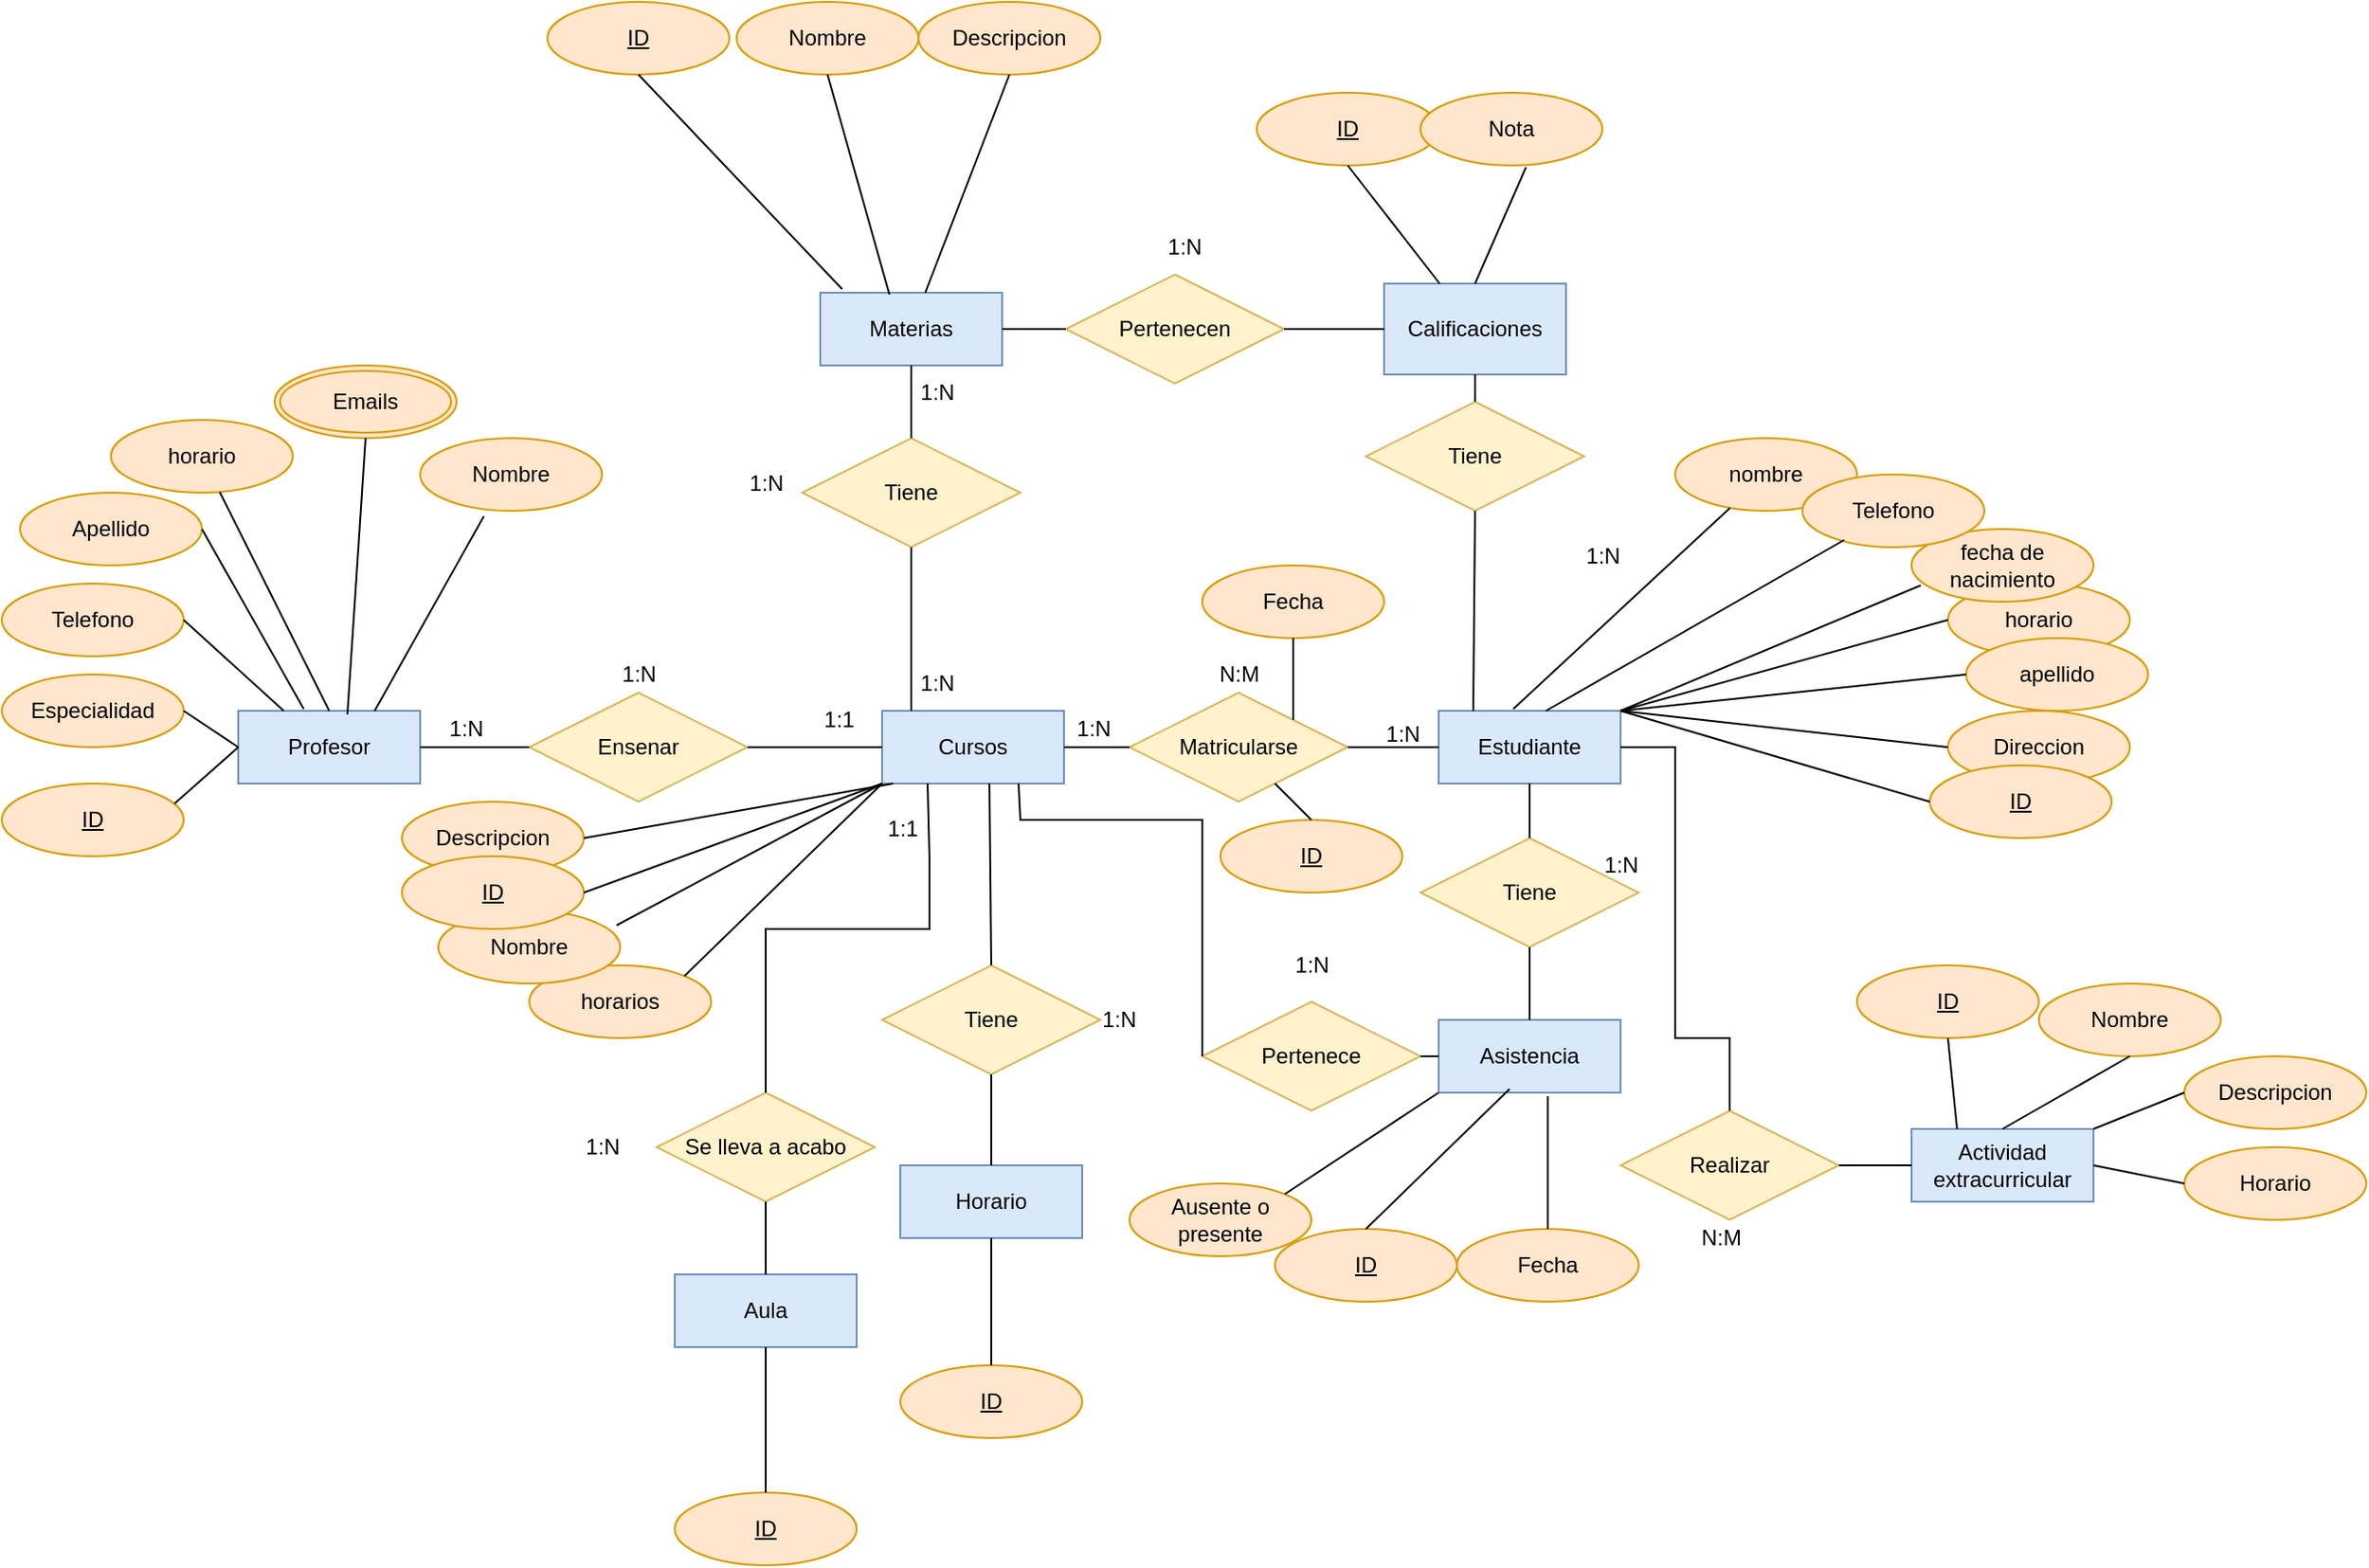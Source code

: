 <mxfile version="22.0.2" type="github">
  <diagram name="Página-1" id="ruGpxDszXY28L82vDE_6">
    <mxGraphModel dx="2191" dy="1964" grid="1" gridSize="10" guides="1" tooltips="1" connect="1" arrows="1" fold="1" page="1" pageScale="1" pageWidth="827" pageHeight="1169" math="0" shadow="0">
      <root>
        <mxCell id="0" />
        <mxCell id="1" parent="0" />
        <mxCell id="uOCOjJm3G3VWNsgZbyZp-1" value="Asistencia" style="whiteSpace=wrap;html=1;align=center;fillColor=#dae8fc;strokeColor=#6c8ebf;" parent="1" vertex="1">
          <mxGeometry x="670" y="450" width="100" height="40" as="geometry" />
        </mxCell>
        <mxCell id="uOCOjJm3G3VWNsgZbyZp-2" value="Actividad extracurricular" style="whiteSpace=wrap;html=1;align=center;fillColor=#dae8fc;strokeColor=#6c8ebf;" parent="1" vertex="1">
          <mxGeometry x="930" y="510" width="100" height="40" as="geometry" />
        </mxCell>
        <mxCell id="uOCOjJm3G3VWNsgZbyZp-3" value="Calificaciones" style="whiteSpace=wrap;html=1;align=center;fillColor=#dae8fc;strokeColor=#6c8ebf;" parent="1" vertex="1">
          <mxGeometry x="640" y="45" width="100" height="50" as="geometry" />
        </mxCell>
        <mxCell id="uOCOjJm3G3VWNsgZbyZp-4" value="Materias" style="whiteSpace=wrap;html=1;align=center;fillColor=#dae8fc;strokeColor=#6c8ebf;" parent="1" vertex="1">
          <mxGeometry x="330" y="50" width="100" height="40" as="geometry" />
        </mxCell>
        <mxCell id="uOCOjJm3G3VWNsgZbyZp-5" value="Cursos" style="whiteSpace=wrap;html=1;align=center;fillColor=#dae8fc;strokeColor=#6c8ebf;" parent="1" vertex="1">
          <mxGeometry x="364" y="280" width="100" height="40" as="geometry" />
        </mxCell>
        <mxCell id="uOCOjJm3G3VWNsgZbyZp-6" value="Estudiante" style="whiteSpace=wrap;html=1;align=center;fillColor=#dae8fc;strokeColor=#6c8ebf;" parent="1" vertex="1">
          <mxGeometry x="670" y="280" width="100" height="40" as="geometry" />
        </mxCell>
        <mxCell id="uOCOjJm3G3VWNsgZbyZp-7" value="Profesor" style="whiteSpace=wrap;html=1;align=center;fillColor=#dae8fc;strokeColor=#6c8ebf;" parent="1" vertex="1">
          <mxGeometry x="10" y="280" width="100" height="40" as="geometry" />
        </mxCell>
        <mxCell id="DRoAYdib-w9aYCAPTFuM-1" value="Matricularse" style="shape=rhombus;perimeter=rhombusPerimeter;whiteSpace=wrap;html=1;align=center;fillColor=#fff2cc;strokeColor=#d6b656;" parent="1" vertex="1">
          <mxGeometry x="500" y="270" width="120" height="60" as="geometry" />
        </mxCell>
        <mxCell id="DRoAYdib-w9aYCAPTFuM-2" value="Ensenar" style="shape=rhombus;perimeter=rhombusPerimeter;whiteSpace=wrap;html=1;align=center;fillColor=#fff2cc;strokeColor=#d6b656;" parent="1" vertex="1">
          <mxGeometry x="170" y="270" width="120" height="60" as="geometry" />
        </mxCell>
        <mxCell id="DRoAYdib-w9aYCAPTFuM-3" value="Tiene" style="shape=rhombus;perimeter=rhombusPerimeter;whiteSpace=wrap;html=1;align=center;fillColor=#fff2cc;strokeColor=#d6b656;" parent="1" vertex="1">
          <mxGeometry x="320" y="130" width="120" height="60" as="geometry" />
        </mxCell>
        <mxCell id="DRoAYdib-w9aYCAPTFuM-4" value="Aula" style="whiteSpace=wrap;html=1;align=center;fillColor=#dae8fc;strokeColor=#6c8ebf;" parent="1" vertex="1">
          <mxGeometry x="250" y="590" width="100" height="40" as="geometry" />
        </mxCell>
        <mxCell id="DRoAYdib-w9aYCAPTFuM-5" value="Se lleva a acabo" style="shape=rhombus;perimeter=rhombusPerimeter;whiteSpace=wrap;html=1;align=center;fillColor=#fff2cc;strokeColor=#d6b656;" parent="1" vertex="1">
          <mxGeometry x="240" y="490" width="120" height="60" as="geometry" />
        </mxCell>
        <mxCell id="DRoAYdib-w9aYCAPTFuM-6" value="Tiene" style="shape=rhombus;perimeter=rhombusPerimeter;whiteSpace=wrap;html=1;align=center;fillColor=#fff2cc;strokeColor=#d6b656;" parent="1" vertex="1">
          <mxGeometry x="364" y="420" width="120" height="60" as="geometry" />
        </mxCell>
        <mxCell id="DRoAYdib-w9aYCAPTFuM-7" value="Horario" style="whiteSpace=wrap;html=1;align=center;fillColor=#dae8fc;strokeColor=#6c8ebf;" parent="1" vertex="1">
          <mxGeometry x="374" y="530" width="100" height="40" as="geometry" />
        </mxCell>
        <mxCell id="DRoAYdib-w9aYCAPTFuM-8" value="Tiene" style="shape=rhombus;perimeter=rhombusPerimeter;whiteSpace=wrap;html=1;align=center;fillColor=#fff2cc;strokeColor=#d6b656;" parent="1" vertex="1">
          <mxGeometry x="630" y="110" width="120" height="60" as="geometry" />
        </mxCell>
        <mxCell id="DRoAYdib-w9aYCAPTFuM-9" value="Tiene" style="shape=rhombus;perimeter=rhombusPerimeter;whiteSpace=wrap;html=1;align=center;fillColor=#fff2cc;strokeColor=#d6b656;" parent="1" vertex="1">
          <mxGeometry x="660" y="350" width="120" height="60" as="geometry" />
        </mxCell>
        <mxCell id="DRoAYdib-w9aYCAPTFuM-10" value="" style="endArrow=none;html=1;rounded=0;entryX=1;entryY=0.5;entryDx=0;entryDy=0;exitX=0;exitY=0.5;exitDx=0;exitDy=0;" parent="1" source="DRoAYdib-w9aYCAPTFuM-2" target="uOCOjJm3G3VWNsgZbyZp-7" edge="1">
          <mxGeometry width="50" height="50" relative="1" as="geometry">
            <mxPoint x="390" y="320" as="sourcePoint" />
            <mxPoint x="440" y="270" as="targetPoint" />
          </mxGeometry>
        </mxCell>
        <mxCell id="DRoAYdib-w9aYCAPTFuM-11" value="" style="endArrow=none;html=1;rounded=0;entryX=1;entryY=0.5;entryDx=0;entryDy=0;exitX=0;exitY=0.5;exitDx=0;exitDy=0;" parent="1" source="uOCOjJm3G3VWNsgZbyZp-5" target="DRoAYdib-w9aYCAPTFuM-2" edge="1">
          <mxGeometry width="50" height="50" relative="1" as="geometry">
            <mxPoint x="390" y="320" as="sourcePoint" />
            <mxPoint x="440" y="270" as="targetPoint" />
          </mxGeometry>
        </mxCell>
        <mxCell id="DRoAYdib-w9aYCAPTFuM-12" value="" style="endArrow=none;html=1;rounded=0;entryX=0;entryY=0.5;entryDx=0;entryDy=0;exitX=1;exitY=0.5;exitDx=0;exitDy=0;" parent="1" source="uOCOjJm3G3VWNsgZbyZp-5" target="DRoAYdib-w9aYCAPTFuM-1" edge="1">
          <mxGeometry width="50" height="50" relative="1" as="geometry">
            <mxPoint x="390" y="320" as="sourcePoint" />
            <mxPoint x="440" y="270" as="targetPoint" />
          </mxGeometry>
        </mxCell>
        <mxCell id="DRoAYdib-w9aYCAPTFuM-13" value="" style="endArrow=none;html=1;rounded=0;entryX=0;entryY=0.5;entryDx=0;entryDy=0;exitX=1;exitY=0.5;exitDx=0;exitDy=0;" parent="1" source="DRoAYdib-w9aYCAPTFuM-1" target="uOCOjJm3G3VWNsgZbyZp-6" edge="1">
          <mxGeometry width="50" height="50" relative="1" as="geometry">
            <mxPoint x="390" y="320" as="sourcePoint" />
            <mxPoint x="440" y="270" as="targetPoint" />
          </mxGeometry>
        </mxCell>
        <mxCell id="DRoAYdib-w9aYCAPTFuM-14" value="Pertenecen" style="shape=rhombus;perimeter=rhombusPerimeter;whiteSpace=wrap;html=1;align=center;fillColor=#fff2cc;strokeColor=#d6b656;" parent="1" vertex="1">
          <mxGeometry x="465" y="40" width="120" height="60" as="geometry" />
        </mxCell>
        <mxCell id="DRoAYdib-w9aYCAPTFuM-15" value="Pertenece" style="shape=rhombus;perimeter=rhombusPerimeter;whiteSpace=wrap;html=1;align=center;fillColor=#fff2cc;strokeColor=#d6b656;" parent="1" vertex="1">
          <mxGeometry x="540" y="440" width="120" height="60" as="geometry" />
        </mxCell>
        <mxCell id="DRoAYdib-w9aYCAPTFuM-16" value="Realizar" style="shape=rhombus;perimeter=rhombusPerimeter;whiteSpace=wrap;html=1;align=center;fillColor=#fff2cc;strokeColor=#d6b656;" parent="1" vertex="1">
          <mxGeometry x="770" y="500" width="120" height="60" as="geometry" />
        </mxCell>
        <mxCell id="DRoAYdib-w9aYCAPTFuM-18" value="" style="endArrow=none;html=1;rounded=0;entryX=0.5;entryY=1;entryDx=0;entryDy=0;" parent="1" target="DRoAYdib-w9aYCAPTFuM-3" edge="1">
          <mxGeometry width="50" height="50" relative="1" as="geometry">
            <mxPoint x="380" y="280" as="sourcePoint" />
            <mxPoint x="600" y="270" as="targetPoint" />
          </mxGeometry>
        </mxCell>
        <mxCell id="DRoAYdib-w9aYCAPTFuM-19" value="" style="endArrow=none;html=1;rounded=0;entryX=0.5;entryY=1;entryDx=0;entryDy=0;" parent="1" target="uOCOjJm3G3VWNsgZbyZp-4" edge="1">
          <mxGeometry width="50" height="50" relative="1" as="geometry">
            <mxPoint x="380" y="130" as="sourcePoint" />
            <mxPoint x="600" y="210" as="targetPoint" />
          </mxGeometry>
        </mxCell>
        <mxCell id="DRoAYdib-w9aYCAPTFuM-20" value="" style="endArrow=none;html=1;rounded=0;entryX=0;entryY=0.5;entryDx=0;entryDy=0;" parent="1" source="DRoAYdib-w9aYCAPTFuM-14" target="uOCOjJm3G3VWNsgZbyZp-3" edge="1">
          <mxGeometry width="50" height="50" relative="1" as="geometry">
            <mxPoint x="550" y="260" as="sourcePoint" />
            <mxPoint x="600" y="210" as="targetPoint" />
          </mxGeometry>
        </mxCell>
        <mxCell id="DRoAYdib-w9aYCAPTFuM-21" value="" style="endArrow=none;html=1;rounded=0;entryX=0.5;entryY=1;entryDx=0;entryDy=0;exitX=0.5;exitY=0;exitDx=0;exitDy=0;" parent="1" source="DRoAYdib-w9aYCAPTFuM-8" target="uOCOjJm3G3VWNsgZbyZp-3" edge="1">
          <mxGeometry width="50" height="50" relative="1" as="geometry">
            <mxPoint x="550" y="260" as="sourcePoint" />
            <mxPoint x="600" y="210" as="targetPoint" />
          </mxGeometry>
        </mxCell>
        <mxCell id="DRoAYdib-w9aYCAPTFuM-22" value="" style="endArrow=none;html=1;rounded=0;entryX=0.5;entryY=1;entryDx=0;entryDy=0;exitX=0.19;exitY=0;exitDx=0;exitDy=0;exitPerimeter=0;" parent="1" source="uOCOjJm3G3VWNsgZbyZp-6" target="DRoAYdib-w9aYCAPTFuM-8" edge="1">
          <mxGeometry width="50" height="50" relative="1" as="geometry">
            <mxPoint x="690" y="270" as="sourcePoint" />
            <mxPoint x="600" y="270" as="targetPoint" />
          </mxGeometry>
        </mxCell>
        <mxCell id="DRoAYdib-w9aYCAPTFuM-23" value="" style="endArrow=none;html=1;rounded=0;entryX=0.5;entryY=1;entryDx=0;entryDy=0;exitX=0.5;exitY=0;exitDx=0;exitDy=0;" parent="1" source="DRoAYdib-w9aYCAPTFuM-9" target="uOCOjJm3G3VWNsgZbyZp-6" edge="1">
          <mxGeometry width="50" height="50" relative="1" as="geometry">
            <mxPoint x="550" y="320" as="sourcePoint" />
            <mxPoint x="600" y="270" as="targetPoint" />
          </mxGeometry>
        </mxCell>
        <mxCell id="DRoAYdib-w9aYCAPTFuM-24" value="" style="endArrow=none;html=1;rounded=0;entryX=0.5;entryY=1;entryDx=0;entryDy=0;exitX=0.5;exitY=0;exitDx=0;exitDy=0;" parent="1" source="uOCOjJm3G3VWNsgZbyZp-1" target="DRoAYdib-w9aYCAPTFuM-9" edge="1">
          <mxGeometry width="50" height="50" relative="1" as="geometry">
            <mxPoint x="550" y="320" as="sourcePoint" />
            <mxPoint x="600" y="270" as="targetPoint" />
          </mxGeometry>
        </mxCell>
        <mxCell id="DRoAYdib-w9aYCAPTFuM-25" value="" style="endArrow=none;html=1;rounded=0;entryX=0;entryY=0.5;entryDx=0;entryDy=0;exitX=0.75;exitY=1;exitDx=0;exitDy=0;" parent="1" source="uOCOjJm3G3VWNsgZbyZp-5" target="DRoAYdib-w9aYCAPTFuM-15" edge="1">
          <mxGeometry width="50" height="50" relative="1" as="geometry">
            <mxPoint x="550" y="320" as="sourcePoint" />
            <mxPoint x="600" y="270" as="targetPoint" />
            <Array as="points">
              <mxPoint x="440" y="340" />
              <mxPoint x="540" y="340" />
              <mxPoint x="540" y="380" />
            </Array>
          </mxGeometry>
        </mxCell>
        <mxCell id="DRoAYdib-w9aYCAPTFuM-26" value="" style="endArrow=none;html=1;rounded=0;entryX=0.59;entryY=1;entryDx=0;entryDy=0;entryPerimeter=0;exitX=0.5;exitY=0;exitDx=0;exitDy=0;" parent="1" source="DRoAYdib-w9aYCAPTFuM-6" target="uOCOjJm3G3VWNsgZbyZp-5" edge="1">
          <mxGeometry width="50" height="50" relative="1" as="geometry">
            <mxPoint x="424" y="390" as="sourcePoint" />
            <mxPoint x="380" y="350" as="targetPoint" />
          </mxGeometry>
        </mxCell>
        <mxCell id="DRoAYdib-w9aYCAPTFuM-28" value="" style="endArrow=none;html=1;rounded=0;entryX=0.5;entryY=0;entryDx=0;entryDy=0;exitX=0.25;exitY=1;exitDx=0;exitDy=0;" parent="1" source="uOCOjJm3G3VWNsgZbyZp-5" target="DRoAYdib-w9aYCAPTFuM-5" edge="1">
          <mxGeometry width="50" height="50" relative="1" as="geometry">
            <mxPoint x="550" y="320" as="sourcePoint" />
            <mxPoint x="600" y="270" as="targetPoint" />
            <Array as="points">
              <mxPoint x="390" y="360" />
              <mxPoint x="390" y="400" />
              <mxPoint x="300" y="400" />
            </Array>
          </mxGeometry>
        </mxCell>
        <mxCell id="DRoAYdib-w9aYCAPTFuM-29" value="" style="endArrow=none;html=1;rounded=0;entryX=0.5;entryY=1;entryDx=0;entryDy=0;exitX=0.5;exitY=0;exitDx=0;exitDy=0;" parent="1" source="DRoAYdib-w9aYCAPTFuM-7" target="DRoAYdib-w9aYCAPTFuM-6" edge="1">
          <mxGeometry width="50" height="50" relative="1" as="geometry">
            <mxPoint x="550" y="620" as="sourcePoint" />
            <mxPoint x="600" y="570" as="targetPoint" />
          </mxGeometry>
        </mxCell>
        <mxCell id="DRoAYdib-w9aYCAPTFuM-30" value="" style="endArrow=none;html=1;rounded=0;entryX=0.5;entryY=1;entryDx=0;entryDy=0;" parent="1" source="DRoAYdib-w9aYCAPTFuM-4" target="DRoAYdib-w9aYCAPTFuM-5" edge="1">
          <mxGeometry width="50" height="50" relative="1" as="geometry">
            <mxPoint x="550" y="620" as="sourcePoint" />
            <mxPoint x="600" y="570" as="targetPoint" />
          </mxGeometry>
        </mxCell>
        <mxCell id="DRoAYdib-w9aYCAPTFuM-31" value="" style="endArrow=none;html=1;rounded=0;entryX=0.5;entryY=0;entryDx=0;entryDy=0;exitX=1;exitY=0.5;exitDx=0;exitDy=0;" parent="1" source="uOCOjJm3G3VWNsgZbyZp-6" target="DRoAYdib-w9aYCAPTFuM-16" edge="1">
          <mxGeometry width="50" height="50" relative="1" as="geometry">
            <mxPoint x="550" y="320" as="sourcePoint" />
            <mxPoint x="600" y="270" as="targetPoint" />
            <Array as="points">
              <mxPoint x="800" y="300" />
              <mxPoint x="800" y="410" />
              <mxPoint x="800" y="460" />
              <mxPoint x="830" y="460" />
            </Array>
          </mxGeometry>
        </mxCell>
        <mxCell id="DRoAYdib-w9aYCAPTFuM-33" value="" style="endArrow=none;html=1;rounded=0;entryX=0;entryY=0.5;entryDx=0;entryDy=0;exitX=1;exitY=0.5;exitDx=0;exitDy=0;" parent="1" source="DRoAYdib-w9aYCAPTFuM-16" target="uOCOjJm3G3VWNsgZbyZp-2" edge="1">
          <mxGeometry width="50" height="50" relative="1" as="geometry">
            <mxPoint x="550" y="320" as="sourcePoint" />
            <mxPoint x="600" y="270" as="targetPoint" />
          </mxGeometry>
        </mxCell>
        <mxCell id="DRoAYdib-w9aYCAPTFuM-34" value="" style="endArrow=none;html=1;rounded=0;entryX=0;entryY=0.5;entryDx=0;entryDy=0;exitX=1;exitY=0.5;exitDx=0;exitDy=0;" parent="1" source="DRoAYdib-w9aYCAPTFuM-15" target="uOCOjJm3G3VWNsgZbyZp-1" edge="1">
          <mxGeometry width="50" height="50" relative="1" as="geometry">
            <mxPoint x="550" y="320" as="sourcePoint" />
            <mxPoint x="600" y="270" as="targetPoint" />
          </mxGeometry>
        </mxCell>
        <mxCell id="DRoAYdib-w9aYCAPTFuM-35" value="Direccion" style="ellipse;whiteSpace=wrap;html=1;align=center;fillColor=#ffe6cc;strokeColor=#d79b00;" parent="1" vertex="1">
          <mxGeometry x="950" y="280" width="100" height="40" as="geometry" />
        </mxCell>
        <mxCell id="DRoAYdib-w9aYCAPTFuM-37" value="horario" style="ellipse;whiteSpace=wrap;html=1;align=center;fillColor=#ffe6cc;strokeColor=#d79b00;" parent="1" vertex="1">
          <mxGeometry x="950" y="210" width="100" height="40" as="geometry" />
        </mxCell>
        <mxCell id="DRoAYdib-w9aYCAPTFuM-38" value="nombre" style="ellipse;whiteSpace=wrap;html=1;align=center;fillColor=#ffe6cc;strokeColor=#d79b00;" parent="1" vertex="1">
          <mxGeometry x="800" y="130" width="100" height="40" as="geometry" />
        </mxCell>
        <mxCell id="DRoAYdib-w9aYCAPTFuM-40" value="fecha de nacimiento" style="ellipse;whiteSpace=wrap;html=1;align=center;fillColor=#ffe6cc;strokeColor=#d79b00;" parent="1" vertex="1">
          <mxGeometry x="930" y="180" width="100" height="40" as="geometry" />
        </mxCell>
        <mxCell id="DRoAYdib-w9aYCAPTFuM-41" value="Telefono" style="ellipse;whiteSpace=wrap;html=1;align=center;fillColor=#ffe6cc;strokeColor=#d79b00;" parent="1" vertex="1">
          <mxGeometry x="870" y="150" width="100" height="40" as="geometry" />
        </mxCell>
        <mxCell id="DRoAYdib-w9aYCAPTFuM-42" value="apellido" style="ellipse;whiteSpace=wrap;html=1;align=center;fillColor=#ffe6cc;strokeColor=#d79b00;" parent="1" vertex="1">
          <mxGeometry x="960" y="240" width="100" height="40" as="geometry" />
        </mxCell>
        <mxCell id="DRoAYdib-w9aYCAPTFuM-44" value="Fecha" style="ellipse;whiteSpace=wrap;html=1;align=center;fillColor=#ffe6cc;strokeColor=#d79b00;" parent="1" vertex="1">
          <mxGeometry x="540" y="200" width="100" height="40" as="geometry" />
        </mxCell>
        <mxCell id="DRoAYdib-w9aYCAPTFuM-45" value="ID" style="ellipse;whiteSpace=wrap;html=1;align=center;fontStyle=4;fillColor=#ffe6cc;strokeColor=#d79b00;" parent="1" vertex="1">
          <mxGeometry x="550" y="340" width="100" height="40" as="geometry" />
        </mxCell>
        <mxCell id="DRoAYdib-w9aYCAPTFuM-47" value="horario" style="ellipse;whiteSpace=wrap;html=1;align=center;fillColor=#ffe6cc;strokeColor=#d79b00;" parent="1" vertex="1">
          <mxGeometry x="-60" y="120" width="100" height="40" as="geometry" />
        </mxCell>
        <mxCell id="DRoAYdib-w9aYCAPTFuM-49" value="Telefono" style="ellipse;whiteSpace=wrap;html=1;align=center;fillColor=#ffe6cc;strokeColor=#d79b00;" parent="1" vertex="1">
          <mxGeometry x="-120" y="210" width="100" height="40" as="geometry" />
        </mxCell>
        <mxCell id="DRoAYdib-w9aYCAPTFuM-50" value="Apellido" style="ellipse;whiteSpace=wrap;html=1;align=center;fillColor=#ffe6cc;strokeColor=#d79b00;" parent="1" vertex="1">
          <mxGeometry x="-110" y="160" width="100" height="40" as="geometry" />
        </mxCell>
        <mxCell id="DRoAYdib-w9aYCAPTFuM-51" value="Nombre" style="ellipse;whiteSpace=wrap;html=1;align=center;fillColor=#ffe6cc;strokeColor=#d79b00;" parent="1" vertex="1">
          <mxGeometry x="110" y="130" width="100" height="40" as="geometry" />
        </mxCell>
        <mxCell id="DRoAYdib-w9aYCAPTFuM-52" value="Emails" style="ellipse;shape=doubleEllipse;margin=3;whiteSpace=wrap;html=1;align=center;fillColor=#ffe6cc;strokeColor=#d79b00;" parent="1" vertex="1">
          <mxGeometry x="30" y="90" width="100" height="40" as="geometry" />
        </mxCell>
        <mxCell id="DRoAYdib-w9aYCAPTFuM-53" value="horarios" style="ellipse;whiteSpace=wrap;html=1;align=center;fillColor=#ffe6cc;strokeColor=#d79b00;" parent="1" vertex="1">
          <mxGeometry x="170" y="420" width="100" height="40" as="geometry" />
        </mxCell>
        <mxCell id="DRoAYdib-w9aYCAPTFuM-54" value="Descripcion" style="ellipse;whiteSpace=wrap;html=1;align=center;fillColor=#ffe6cc;strokeColor=#d79b00;" parent="1" vertex="1">
          <mxGeometry x="100" y="330" width="100" height="40" as="geometry" />
        </mxCell>
        <mxCell id="DRoAYdib-w9aYCAPTFuM-55" value="Nombre" style="ellipse;whiteSpace=wrap;html=1;align=center;fillColor=#ffe6cc;strokeColor=#d79b00;" parent="1" vertex="1">
          <mxGeometry x="120" y="390" width="100" height="40" as="geometry" />
        </mxCell>
        <mxCell id="DRoAYdib-w9aYCAPTFuM-57" value="ID" style="ellipse;whiteSpace=wrap;html=1;align=center;fontStyle=4;fillColor=#ffe6cc;strokeColor=#d79b00;" parent="1" vertex="1">
          <mxGeometry x="100" y="360" width="100" height="40" as="geometry" />
        </mxCell>
        <mxCell id="DRoAYdib-w9aYCAPTFuM-58" value="ID" style="ellipse;whiteSpace=wrap;html=1;align=center;fontStyle=4;fillColor=#ffe6cc;strokeColor=#d79b00;" parent="1" vertex="1">
          <mxGeometry x="180" y="-110" width="100" height="40" as="geometry" />
        </mxCell>
        <mxCell id="DRoAYdib-w9aYCAPTFuM-59" value="Nombre" style="ellipse;whiteSpace=wrap;html=1;align=center;fillColor=#ffe6cc;strokeColor=#d79b00;" parent="1" vertex="1">
          <mxGeometry x="284" y="-110" width="100" height="40" as="geometry" />
        </mxCell>
        <mxCell id="DRoAYdib-w9aYCAPTFuM-60" value="Descripcion" style="ellipse;whiteSpace=wrap;html=1;align=center;fillColor=#ffe6cc;strokeColor=#d79b00;" parent="1" vertex="1">
          <mxGeometry x="384" y="-110" width="100" height="40" as="geometry" />
        </mxCell>
        <mxCell id="J7Z38NdXORSfNptSO40i-1" value="" style="endArrow=none;html=1;rounded=0;exitX=0.41;exitY=-0.025;exitDx=0;exitDy=0;exitPerimeter=0;" parent="1" source="uOCOjJm3G3VWNsgZbyZp-6" target="DRoAYdib-w9aYCAPTFuM-38" edge="1">
          <mxGeometry width="50" height="50" relative="1" as="geometry">
            <mxPoint x="680" y="300" as="sourcePoint" />
            <mxPoint x="730" y="250" as="targetPoint" />
          </mxGeometry>
        </mxCell>
        <mxCell id="J7Z38NdXORSfNptSO40i-2" value="" style="endArrow=none;html=1;rounded=0;entryX=0.23;entryY=0.9;entryDx=0;entryDy=0;entryPerimeter=0;exitX=0.59;exitY=0;exitDx=0;exitDy=0;exitPerimeter=0;" parent="1" source="uOCOjJm3G3VWNsgZbyZp-6" target="DRoAYdib-w9aYCAPTFuM-41" edge="1">
          <mxGeometry width="50" height="50" relative="1" as="geometry">
            <mxPoint x="680" y="300" as="sourcePoint" />
            <mxPoint x="730" y="250" as="targetPoint" />
          </mxGeometry>
        </mxCell>
        <mxCell id="J7Z38NdXORSfNptSO40i-3" value="" style="endArrow=none;html=1;rounded=0;entryX=0.05;entryY=0.775;entryDx=0;entryDy=0;entryPerimeter=0;exitX=1;exitY=0;exitDx=0;exitDy=0;" parent="1" source="uOCOjJm3G3VWNsgZbyZp-6" target="DRoAYdib-w9aYCAPTFuM-40" edge="1">
          <mxGeometry width="50" height="50" relative="1" as="geometry">
            <mxPoint x="680" y="300" as="sourcePoint" />
            <mxPoint x="730" y="250" as="targetPoint" />
          </mxGeometry>
        </mxCell>
        <mxCell id="J7Z38NdXORSfNptSO40i-4" value="" style="endArrow=none;html=1;rounded=0;entryX=0;entryY=0.5;entryDx=0;entryDy=0;exitX=1;exitY=0;exitDx=0;exitDy=0;" parent="1" source="uOCOjJm3G3VWNsgZbyZp-6" target="DRoAYdib-w9aYCAPTFuM-37" edge="1">
          <mxGeometry width="50" height="50" relative="1" as="geometry">
            <mxPoint x="680" y="300" as="sourcePoint" />
            <mxPoint x="730" y="250" as="targetPoint" />
          </mxGeometry>
        </mxCell>
        <mxCell id="J7Z38NdXORSfNptSO40i-5" value="" style="endArrow=none;html=1;rounded=0;entryX=0;entryY=0.5;entryDx=0;entryDy=0;" parent="1" target="DRoAYdib-w9aYCAPTFuM-42" edge="1">
          <mxGeometry width="50" height="50" relative="1" as="geometry">
            <mxPoint x="770" y="280" as="sourcePoint" />
            <mxPoint x="730" y="250" as="targetPoint" />
          </mxGeometry>
        </mxCell>
        <mxCell id="J7Z38NdXORSfNptSO40i-6" value="" style="endArrow=none;html=1;rounded=0;entryX=0;entryY=0.5;entryDx=0;entryDy=0;exitX=1;exitY=0;exitDx=0;exitDy=0;" parent="1" source="uOCOjJm3G3VWNsgZbyZp-6" target="DRoAYdib-w9aYCAPTFuM-35" edge="1">
          <mxGeometry width="50" height="50" relative="1" as="geometry">
            <mxPoint x="680" y="300" as="sourcePoint" />
            <mxPoint x="730" y="250" as="targetPoint" />
          </mxGeometry>
        </mxCell>
        <mxCell id="J7Z38NdXORSfNptSO40i-7" value="" style="endArrow=none;html=1;rounded=0;entryX=0.5;entryY=1;entryDx=0;entryDy=0;" parent="1" source="uOCOjJm3G3VWNsgZbyZp-4" target="DRoAYdib-w9aYCAPTFuM-60" edge="1">
          <mxGeometry width="50" height="50" relative="1" as="geometry">
            <mxPoint x="680" y="140" as="sourcePoint" />
            <mxPoint x="730" y="90" as="targetPoint" />
          </mxGeometry>
        </mxCell>
        <mxCell id="J7Z38NdXORSfNptSO40i-8" value="" style="endArrow=none;html=1;rounded=0;entryX=0.5;entryY=1;entryDx=0;entryDy=0;exitX=0.38;exitY=0.025;exitDx=0;exitDy=0;exitPerimeter=0;" parent="1" source="uOCOjJm3G3VWNsgZbyZp-4" target="DRoAYdib-w9aYCAPTFuM-59" edge="1">
          <mxGeometry width="50" height="50" relative="1" as="geometry">
            <mxPoint x="680" y="140" as="sourcePoint" />
            <mxPoint x="730" y="90" as="targetPoint" />
          </mxGeometry>
        </mxCell>
        <mxCell id="J7Z38NdXORSfNptSO40i-9" value="" style="endArrow=none;html=1;rounded=0;entryX=0.5;entryY=1;entryDx=0;entryDy=0;exitX=0.12;exitY=-0.05;exitDx=0;exitDy=0;exitPerimeter=0;" parent="1" source="uOCOjJm3G3VWNsgZbyZp-4" target="DRoAYdib-w9aYCAPTFuM-58" edge="1">
          <mxGeometry width="50" height="50" relative="1" as="geometry">
            <mxPoint x="680" y="140" as="sourcePoint" />
            <mxPoint x="730" y="90" as="targetPoint" />
          </mxGeometry>
        </mxCell>
        <mxCell id="J7Z38NdXORSfNptSO40i-11" value="" style="endArrow=none;html=1;rounded=0;exitX=1;exitY=0;exitDx=0;exitDy=0;" parent="1" source="DRoAYdib-w9aYCAPTFuM-1" target="DRoAYdib-w9aYCAPTFuM-44" edge="1">
          <mxGeometry width="50" height="50" relative="1" as="geometry">
            <mxPoint x="440" y="300" as="sourcePoint" />
            <mxPoint x="490" y="250" as="targetPoint" />
          </mxGeometry>
        </mxCell>
        <mxCell id="J7Z38NdXORSfNptSO40i-12" value="" style="endArrow=none;html=1;rounded=0;entryX=0.5;entryY=0;entryDx=0;entryDy=0;" parent="1" source="DRoAYdib-w9aYCAPTFuM-1" target="DRoAYdib-w9aYCAPTFuM-45" edge="1">
          <mxGeometry width="50" height="50" relative="1" as="geometry">
            <mxPoint x="440" y="300" as="sourcePoint" />
            <mxPoint x="490" y="250" as="targetPoint" />
          </mxGeometry>
        </mxCell>
        <mxCell id="J7Z38NdXORSfNptSO40i-13" value="" style="endArrow=none;html=1;rounded=0;entryX=1;entryY=0.5;entryDx=0;entryDy=0;exitX=0.06;exitY=1;exitDx=0;exitDy=0;exitPerimeter=0;" parent="1" source="uOCOjJm3G3VWNsgZbyZp-5" target="DRoAYdib-w9aYCAPTFuM-54" edge="1">
          <mxGeometry width="50" height="50" relative="1" as="geometry">
            <mxPoint x="440" y="300" as="sourcePoint" />
            <mxPoint x="490" y="250" as="targetPoint" />
          </mxGeometry>
        </mxCell>
        <mxCell id="J7Z38NdXORSfNptSO40i-17" value="" style="endArrow=none;html=1;rounded=0;entryX=1;entryY=0.5;entryDx=0;entryDy=0;exitX=0;exitY=1;exitDx=0;exitDy=0;" parent="1" source="uOCOjJm3G3VWNsgZbyZp-5" target="DRoAYdib-w9aYCAPTFuM-57" edge="1">
          <mxGeometry width="50" height="50" relative="1" as="geometry">
            <mxPoint x="440" y="300" as="sourcePoint" />
            <mxPoint x="490" y="250" as="targetPoint" />
          </mxGeometry>
        </mxCell>
        <mxCell id="J7Z38NdXORSfNptSO40i-18" value="" style="endArrow=none;html=1;rounded=0;exitX=0.98;exitY=0.2;exitDx=0;exitDy=0;exitPerimeter=0;entryX=0;entryY=1;entryDx=0;entryDy=0;" parent="1" source="DRoAYdib-w9aYCAPTFuM-55" target="uOCOjJm3G3VWNsgZbyZp-5" edge="1">
          <mxGeometry width="50" height="50" relative="1" as="geometry">
            <mxPoint x="440" y="300" as="sourcePoint" />
            <mxPoint x="490" y="250" as="targetPoint" />
          </mxGeometry>
        </mxCell>
        <mxCell id="J7Z38NdXORSfNptSO40i-20" value="" style="endArrow=none;html=1;rounded=0;exitX=1;exitY=0;exitDx=0;exitDy=0;entryX=0;entryY=1;entryDx=0;entryDy=0;" parent="1" source="DRoAYdib-w9aYCAPTFuM-53" target="uOCOjJm3G3VWNsgZbyZp-5" edge="1">
          <mxGeometry width="50" height="50" relative="1" as="geometry">
            <mxPoint x="440" y="300" as="sourcePoint" />
            <mxPoint x="490" y="250" as="targetPoint" />
          </mxGeometry>
        </mxCell>
        <mxCell id="J7Z38NdXORSfNptSO40i-21" value="" style="endArrow=none;html=1;rounded=0;exitX=1;exitY=0.5;exitDx=0;exitDy=0;entryX=0.25;entryY=0;entryDx=0;entryDy=0;" parent="1" source="DRoAYdib-w9aYCAPTFuM-49" target="uOCOjJm3G3VWNsgZbyZp-7" edge="1">
          <mxGeometry width="50" height="50" relative="1" as="geometry">
            <mxPoint x="440" y="200" as="sourcePoint" />
            <mxPoint x="490" y="150" as="targetPoint" />
          </mxGeometry>
        </mxCell>
        <mxCell id="J7Z38NdXORSfNptSO40i-28" value="" style="endArrow=none;html=1;rounded=0;entryX=1;entryY=0.5;entryDx=0;entryDy=0;exitX=0.36;exitY=-0.025;exitDx=0;exitDy=0;exitPerimeter=0;" parent="1" source="uOCOjJm3G3VWNsgZbyZp-7" target="DRoAYdib-w9aYCAPTFuM-50" edge="1">
          <mxGeometry width="50" height="50" relative="1" as="geometry">
            <mxPoint x="440" y="200" as="sourcePoint" />
            <mxPoint x="490" y="150" as="targetPoint" />
          </mxGeometry>
        </mxCell>
        <mxCell id="J7Z38NdXORSfNptSO40i-29" value="" style="endArrow=none;html=1;rounded=0;exitX=0.5;exitY=0;exitDx=0;exitDy=0;" parent="1" source="uOCOjJm3G3VWNsgZbyZp-7" target="DRoAYdib-w9aYCAPTFuM-47" edge="1">
          <mxGeometry width="50" height="50" relative="1" as="geometry">
            <mxPoint x="440" y="200" as="sourcePoint" />
            <mxPoint x="490" y="150" as="targetPoint" />
          </mxGeometry>
        </mxCell>
        <mxCell id="J7Z38NdXORSfNptSO40i-30" value="" style="endArrow=none;html=1;rounded=0;entryX=0.5;entryY=1;entryDx=0;entryDy=0;exitX=0.6;exitY=0.05;exitDx=0;exitDy=0;exitPerimeter=0;" parent="1" source="uOCOjJm3G3VWNsgZbyZp-7" target="DRoAYdib-w9aYCAPTFuM-52" edge="1">
          <mxGeometry width="50" height="50" relative="1" as="geometry">
            <mxPoint x="440" y="200" as="sourcePoint" />
            <mxPoint x="490" y="150" as="targetPoint" />
          </mxGeometry>
        </mxCell>
        <mxCell id="J7Z38NdXORSfNptSO40i-31" value="" style="endArrow=none;html=1;rounded=0;entryX=0.35;entryY=1.075;entryDx=0;entryDy=0;entryPerimeter=0;exitX=0.75;exitY=0;exitDx=0;exitDy=0;" parent="1" source="uOCOjJm3G3VWNsgZbyZp-7" target="DRoAYdib-w9aYCAPTFuM-51" edge="1">
          <mxGeometry width="50" height="50" relative="1" as="geometry">
            <mxPoint x="440" y="200" as="sourcePoint" />
            <mxPoint x="490" y="150" as="targetPoint" />
          </mxGeometry>
        </mxCell>
        <mxCell id="J7Z38NdXORSfNptSO40i-32" value="Fecha" style="ellipse;whiteSpace=wrap;html=1;align=center;fillColor=#ffe6cc;strokeColor=#d79b00;" parent="1" vertex="1">
          <mxGeometry x="680" y="565" width="100" height="40" as="geometry" />
        </mxCell>
        <mxCell id="J7Z38NdXORSfNptSO40i-33" value="Especialidad" style="ellipse;whiteSpace=wrap;html=1;align=center;fillColor=#ffe6cc;strokeColor=#d79b00;" parent="1" vertex="1">
          <mxGeometry x="-120" y="260" width="100" height="40" as="geometry" />
        </mxCell>
        <mxCell id="J7Z38NdXORSfNptSO40i-34" value="ID" style="ellipse;whiteSpace=wrap;html=1;align=center;fontStyle=4;fillColor=#ffe6cc;strokeColor=#d79b00;" parent="1" vertex="1">
          <mxGeometry x="-120" y="320" width="100" height="40" as="geometry" />
        </mxCell>
        <mxCell id="J7Z38NdXORSfNptSO40i-38" value="" style="endArrow=none;html=1;rounded=0;exitX=1;exitY=0.5;exitDx=0;exitDy=0;entryX=0;entryY=0.5;entryDx=0;entryDy=0;" parent="1" source="J7Z38NdXORSfNptSO40i-33" target="uOCOjJm3G3VWNsgZbyZp-7" edge="1">
          <mxGeometry width="50" height="50" relative="1" as="geometry">
            <mxPoint x="440" y="400" as="sourcePoint" />
            <mxPoint x="490" y="350" as="targetPoint" />
          </mxGeometry>
        </mxCell>
        <mxCell id="J7Z38NdXORSfNptSO40i-39" value="" style="endArrow=none;html=1;rounded=0;entryX=0.95;entryY=0.275;entryDx=0;entryDy=0;entryPerimeter=0;exitX=0;exitY=0.5;exitDx=0;exitDy=0;" parent="1" source="uOCOjJm3G3VWNsgZbyZp-7" target="J7Z38NdXORSfNptSO40i-34" edge="1">
          <mxGeometry width="50" height="50" relative="1" as="geometry">
            <mxPoint x="440" y="400" as="sourcePoint" />
            <mxPoint x="490" y="350" as="targetPoint" />
          </mxGeometry>
        </mxCell>
        <mxCell id="J7Z38NdXORSfNptSO40i-40" value="ID" style="ellipse;whiteSpace=wrap;html=1;align=center;fontStyle=4;fillColor=#ffe6cc;strokeColor=#d79b00;" parent="1" vertex="1">
          <mxGeometry x="570" y="-60" width="100" height="40" as="geometry" />
        </mxCell>
        <mxCell id="J7Z38NdXORSfNptSO40i-41" value="Nota" style="ellipse;whiteSpace=wrap;html=1;align=center;fillColor=#ffe6cc;strokeColor=#d79b00;" parent="1" vertex="1">
          <mxGeometry x="660" y="-60" width="100" height="40" as="geometry" />
        </mxCell>
        <mxCell id="J7Z38NdXORSfNptSO40i-42" value="" style="endArrow=none;html=1;rounded=0;entryX=0.5;entryY=1;entryDx=0;entryDy=0;" parent="1" source="uOCOjJm3G3VWNsgZbyZp-3" target="J7Z38NdXORSfNptSO40i-40" edge="1">
          <mxGeometry width="50" height="50" relative="1" as="geometry">
            <mxPoint x="440" y="240" as="sourcePoint" />
            <mxPoint x="490" y="190" as="targetPoint" />
          </mxGeometry>
        </mxCell>
        <mxCell id="J7Z38NdXORSfNptSO40i-43" value="" style="endArrow=none;html=1;rounded=0;entryX=0.58;entryY=1.025;entryDx=0;entryDy=0;entryPerimeter=0;exitX=0.5;exitY=0;exitDx=0;exitDy=0;" parent="1" source="uOCOjJm3G3VWNsgZbyZp-3" target="J7Z38NdXORSfNptSO40i-41" edge="1">
          <mxGeometry width="50" height="50" relative="1" as="geometry">
            <mxPoint x="440" y="240" as="sourcePoint" />
            <mxPoint x="490" y="190" as="targetPoint" />
          </mxGeometry>
        </mxCell>
        <mxCell id="J7Z38NdXORSfNptSO40i-44" value="ID" style="ellipse;whiteSpace=wrap;html=1;align=center;fontStyle=4;fillColor=#ffe6cc;strokeColor=#d79b00;" parent="1" vertex="1">
          <mxGeometry x="580" y="565" width="100" height="40" as="geometry" />
        </mxCell>
        <mxCell id="J7Z38NdXORSfNptSO40i-45" value="Ausente o presente" style="ellipse;whiteSpace=wrap;html=1;align=center;fillColor=#ffe6cc;strokeColor=#d79b00;" parent="1" vertex="1">
          <mxGeometry x="500" y="540" width="100" height="40" as="geometry" />
        </mxCell>
        <mxCell id="J7Z38NdXORSfNptSO40i-50" value="" style="endArrow=none;html=1;rounded=0;exitX=1;exitY=0;exitDx=0;exitDy=0;entryX=0;entryY=1;entryDx=0;entryDy=0;" parent="1" source="J7Z38NdXORSfNptSO40i-45" target="uOCOjJm3G3VWNsgZbyZp-1" edge="1">
          <mxGeometry width="50" height="50" relative="1" as="geometry">
            <mxPoint x="440" y="300" as="sourcePoint" />
            <mxPoint x="490" y="250" as="targetPoint" />
          </mxGeometry>
        </mxCell>
        <mxCell id="J7Z38NdXORSfNptSO40i-51" value="" style="endArrow=none;html=1;rounded=0;entryX=0.5;entryY=0;entryDx=0;entryDy=0;exitX=0.39;exitY=0.95;exitDx=0;exitDy=0;exitPerimeter=0;" parent="1" source="uOCOjJm3G3VWNsgZbyZp-1" target="J7Z38NdXORSfNptSO40i-44" edge="1">
          <mxGeometry width="50" height="50" relative="1" as="geometry">
            <mxPoint x="440" y="300" as="sourcePoint" />
            <mxPoint x="490" y="250" as="targetPoint" />
          </mxGeometry>
        </mxCell>
        <mxCell id="J7Z38NdXORSfNptSO40i-55" value="" style="endArrow=none;html=1;rounded=0;exitX=0.5;exitY=0;exitDx=0;exitDy=0;entryX=0.6;entryY=1.05;entryDx=0;entryDy=0;entryPerimeter=0;" parent="1" source="J7Z38NdXORSfNptSO40i-32" target="uOCOjJm3G3VWNsgZbyZp-1" edge="1">
          <mxGeometry width="50" height="50" relative="1" as="geometry">
            <mxPoint x="440" y="300" as="sourcePoint" />
            <mxPoint x="490" y="250" as="targetPoint" />
          </mxGeometry>
        </mxCell>
        <mxCell id="J7Z38NdXORSfNptSO40i-56" value="ID" style="ellipse;whiteSpace=wrap;html=1;align=center;fontStyle=4;fillColor=#ffe6cc;strokeColor=#d79b00;" parent="1" vertex="1">
          <mxGeometry x="900" y="420" width="100" height="40" as="geometry" />
        </mxCell>
        <mxCell id="J7Z38NdXORSfNptSO40i-57" value="Horario" style="ellipse;whiteSpace=wrap;html=1;align=center;fillColor=#ffe6cc;strokeColor=#d79b00;" parent="1" vertex="1">
          <mxGeometry x="1080" y="520" width="100" height="40" as="geometry" />
        </mxCell>
        <mxCell id="J7Z38NdXORSfNptSO40i-58" value="Descripcion" style="ellipse;whiteSpace=wrap;html=1;align=center;fillColor=#ffe6cc;strokeColor=#d79b00;" parent="1" vertex="1">
          <mxGeometry x="1080" y="470" width="100" height="40" as="geometry" />
        </mxCell>
        <mxCell id="J7Z38NdXORSfNptSO40i-59" value="Nombre" style="ellipse;whiteSpace=wrap;html=1;align=center;fillColor=#ffe6cc;strokeColor=#d79b00;" parent="1" vertex="1">
          <mxGeometry x="1000" y="430" width="100" height="40" as="geometry" />
        </mxCell>
        <mxCell id="J7Z38NdXORSfNptSO40i-61" value="" style="endArrow=none;html=1;rounded=0;entryX=0.5;entryY=1;entryDx=0;entryDy=0;exitX=0.25;exitY=0;exitDx=0;exitDy=0;" parent="1" source="uOCOjJm3G3VWNsgZbyZp-2" target="J7Z38NdXORSfNptSO40i-56" edge="1">
          <mxGeometry width="50" height="50" relative="1" as="geometry">
            <mxPoint x="650" y="700" as="sourcePoint" />
            <mxPoint x="700" y="650" as="targetPoint" />
          </mxGeometry>
        </mxCell>
        <mxCell id="J7Z38NdXORSfNptSO40i-62" value="" style="endArrow=none;html=1;rounded=0;entryX=0.5;entryY=1;entryDx=0;entryDy=0;" parent="1" target="J7Z38NdXORSfNptSO40i-59" edge="1">
          <mxGeometry width="50" height="50" relative="1" as="geometry">
            <mxPoint x="980" y="510" as="sourcePoint" />
            <mxPoint x="700" y="650" as="targetPoint" />
          </mxGeometry>
        </mxCell>
        <mxCell id="J7Z38NdXORSfNptSO40i-63" value="" style="endArrow=none;html=1;rounded=0;entryX=0;entryY=0.5;entryDx=0;entryDy=0;exitX=1;exitY=0;exitDx=0;exitDy=0;" parent="1" source="uOCOjJm3G3VWNsgZbyZp-2" target="J7Z38NdXORSfNptSO40i-58" edge="1">
          <mxGeometry width="50" height="50" relative="1" as="geometry">
            <mxPoint x="650" y="700" as="sourcePoint" />
            <mxPoint x="700" y="650" as="targetPoint" />
          </mxGeometry>
        </mxCell>
        <mxCell id="J7Z38NdXORSfNptSO40i-64" value="" style="endArrow=none;html=1;rounded=0;entryX=0;entryY=0.5;entryDx=0;entryDy=0;exitX=1;exitY=0.5;exitDx=0;exitDy=0;" parent="1" source="uOCOjJm3G3VWNsgZbyZp-2" target="J7Z38NdXORSfNptSO40i-57" edge="1">
          <mxGeometry width="50" height="50" relative="1" as="geometry">
            <mxPoint x="650" y="700" as="sourcePoint" />
            <mxPoint x="700" y="650" as="targetPoint" />
          </mxGeometry>
        </mxCell>
        <mxCell id="J7Z38NdXORSfNptSO40i-65" value="ID" style="ellipse;whiteSpace=wrap;html=1;align=center;fontStyle=4;fillColor=#ffe6cc;strokeColor=#d79b00;" parent="1" vertex="1">
          <mxGeometry x="374" y="640" width="100" height="40" as="geometry" />
        </mxCell>
        <mxCell id="J7Z38NdXORSfNptSO40i-66" value="ID" style="ellipse;whiteSpace=wrap;html=1;align=center;fontStyle=4;fillColor=#ffe6cc;strokeColor=#d79b00;" parent="1" vertex="1">
          <mxGeometry x="250" y="710" width="100" height="40" as="geometry" />
        </mxCell>
        <mxCell id="J7Z38NdXORSfNptSO40i-67" value="" style="endArrow=none;html=1;rounded=0;entryX=0.5;entryY=1;entryDx=0;entryDy=0;exitX=0.5;exitY=0;exitDx=0;exitDy=0;" parent="1" source="J7Z38NdXORSfNptSO40i-66" target="DRoAYdib-w9aYCAPTFuM-4" edge="1">
          <mxGeometry width="50" height="50" relative="1" as="geometry">
            <mxPoint x="450" y="800" as="sourcePoint" />
            <mxPoint x="500" y="750" as="targetPoint" />
          </mxGeometry>
        </mxCell>
        <mxCell id="J7Z38NdXORSfNptSO40i-68" value="" style="endArrow=none;html=1;rounded=0;entryX=0.5;entryY=1;entryDx=0;entryDy=0;exitX=0.5;exitY=0;exitDx=0;exitDy=0;" parent="1" source="J7Z38NdXORSfNptSO40i-65" target="DRoAYdib-w9aYCAPTFuM-7" edge="1">
          <mxGeometry width="50" height="50" relative="1" as="geometry">
            <mxPoint x="450" y="800" as="sourcePoint" />
            <mxPoint x="500" y="750" as="targetPoint" />
          </mxGeometry>
        </mxCell>
        <mxCell id="J7Z38NdXORSfNptSO40i-69" value="N:M" style="text;html=1;align=center;verticalAlign=middle;resizable=0;points=[];autosize=1;strokeColor=none;fillColor=none;" parent="1" vertex="1">
          <mxGeometry x="535" y="245" width="50" height="30" as="geometry" />
        </mxCell>
        <mxCell id="J7Z38NdXORSfNptSO40i-70" value="1:N" style="text;html=1;align=center;verticalAlign=middle;resizable=0;points=[];autosize=1;strokeColor=none;fillColor=none;" parent="1" vertex="1">
          <mxGeometry x="210" y="245" width="40" height="30" as="geometry" />
        </mxCell>
        <mxCell id="J7Z38NdXORSfNptSO40i-72" value="1:N" style="text;html=1;align=center;verticalAlign=middle;resizable=0;points=[];autosize=1;strokeColor=none;fillColor=none;" parent="1" vertex="1">
          <mxGeometry x="280" y="140" width="40" height="30" as="geometry" />
        </mxCell>
        <mxCell id="J7Z38NdXORSfNptSO40i-73" value="1:N" style="text;html=1;align=center;verticalAlign=middle;resizable=0;points=[];autosize=1;strokeColor=none;fillColor=none;" parent="1" vertex="1">
          <mxGeometry x="190" y="505" width="40" height="30" as="geometry" />
        </mxCell>
        <mxCell id="J7Z38NdXORSfNptSO40i-74" value="1:N" style="text;html=1;align=center;verticalAlign=middle;resizable=0;points=[];autosize=1;strokeColor=none;fillColor=none;" parent="1" vertex="1">
          <mxGeometry x="474" y="435" width="40" height="30" as="geometry" />
        </mxCell>
        <mxCell id="J7Z38NdXORSfNptSO40i-75" value="1:N" style="text;html=1;align=center;verticalAlign=middle;resizable=0;points=[];autosize=1;strokeColor=none;fillColor=none;" parent="1" vertex="1">
          <mxGeometry x="740" y="180" width="40" height="30" as="geometry" />
        </mxCell>
        <mxCell id="J7Z38NdXORSfNptSO40i-76" value="" style="endArrow=none;html=1;rounded=0;exitX=1;exitY=0.5;exitDx=0;exitDy=0;entryX=0;entryY=0.5;entryDx=0;entryDy=0;" parent="1" source="uOCOjJm3G3VWNsgZbyZp-4" target="DRoAYdib-w9aYCAPTFuM-14" edge="1">
          <mxGeometry width="50" height="50" relative="1" as="geometry">
            <mxPoint x="740" y="140" as="sourcePoint" />
            <mxPoint x="790" y="90" as="targetPoint" />
          </mxGeometry>
        </mxCell>
        <mxCell id="J7Z38NdXORSfNptSO40i-77" value="1:N" style="text;html=1;align=center;verticalAlign=middle;resizable=0;points=[];autosize=1;strokeColor=none;fillColor=none;" parent="1" vertex="1">
          <mxGeometry x="510" y="10" width="40" height="30" as="geometry" />
        </mxCell>
        <mxCell id="J7Z38NdXORSfNptSO40i-78" value="1:N" style="text;html=1;align=center;verticalAlign=middle;resizable=0;points=[];autosize=1;strokeColor=none;fillColor=none;" parent="1" vertex="1">
          <mxGeometry x="750" y="350" width="40" height="30" as="geometry" />
        </mxCell>
        <mxCell id="J7Z38NdXORSfNptSO40i-79" value="1:N" style="text;html=1;align=center;verticalAlign=middle;resizable=0;points=[];autosize=1;strokeColor=none;fillColor=none;" parent="1" vertex="1">
          <mxGeometry x="580" y="405" width="40" height="30" as="geometry" />
        </mxCell>
        <mxCell id="J7Z38NdXORSfNptSO40i-80" value="N:M" style="text;html=1;align=center;verticalAlign=middle;resizable=0;points=[];autosize=1;strokeColor=none;fillColor=none;" parent="1" vertex="1">
          <mxGeometry x="800" y="555" width="50" height="30" as="geometry" />
        </mxCell>
        <mxCell id="ER0tEQl_vqCwfAymdiTe-1" value="ID" style="ellipse;whiteSpace=wrap;html=1;align=center;fontStyle=4;fillColor=#ffe6cc;strokeColor=#d79b00;" parent="1" vertex="1">
          <mxGeometry x="940" y="310" width="100" height="40" as="geometry" />
        </mxCell>
        <mxCell id="ER0tEQl_vqCwfAymdiTe-2" value="" style="endArrow=none;html=1;rounded=0;entryX=0;entryY=0.5;entryDx=0;entryDy=0;exitX=1;exitY=0;exitDx=0;exitDy=0;" parent="1" source="uOCOjJm3G3VWNsgZbyZp-6" target="ER0tEQl_vqCwfAymdiTe-1" edge="1">
          <mxGeometry width="50" height="50" relative="1" as="geometry">
            <mxPoint x="410" y="370" as="sourcePoint" />
            <mxPoint x="460" y="320" as="targetPoint" />
          </mxGeometry>
        </mxCell>
        <mxCell id="PzpwxzGtcSbCGdIb_n6Y-1" value="1:N" style="text;html=1;align=center;verticalAlign=middle;resizable=0;points=[];autosize=1;strokeColor=none;fillColor=none;" vertex="1" parent="1">
          <mxGeometry x="630" y="278" width="40" height="30" as="geometry" />
        </mxCell>
        <mxCell id="PzpwxzGtcSbCGdIb_n6Y-2" value="1:N" style="text;html=1;align=center;verticalAlign=middle;resizable=0;points=[];autosize=1;strokeColor=none;fillColor=none;" vertex="1" parent="1">
          <mxGeometry x="460" y="275" width="40" height="30" as="geometry" />
        </mxCell>
        <mxCell id="PzpwxzGtcSbCGdIb_n6Y-3" value="1:N" style="text;html=1;align=center;verticalAlign=middle;resizable=0;points=[];autosize=1;strokeColor=none;fillColor=none;" vertex="1" parent="1">
          <mxGeometry x="115" y="275" width="40" height="30" as="geometry" />
        </mxCell>
        <mxCell id="PzpwxzGtcSbCGdIb_n6Y-4" value="1:1" style="text;html=1;align=center;verticalAlign=middle;resizable=0;points=[];autosize=1;strokeColor=none;fillColor=none;" vertex="1" parent="1">
          <mxGeometry x="320" y="270" width="40" height="30" as="geometry" />
        </mxCell>
        <mxCell id="PzpwxzGtcSbCGdIb_n6Y-5" value="1:N" style="text;html=1;align=center;verticalAlign=middle;resizable=0;points=[];autosize=1;strokeColor=none;fillColor=none;" vertex="1" parent="1">
          <mxGeometry x="374" y="250" width="40" height="30" as="geometry" />
        </mxCell>
        <mxCell id="PzpwxzGtcSbCGdIb_n6Y-6" value="1:N" style="text;html=1;align=center;verticalAlign=middle;resizable=0;points=[];autosize=1;strokeColor=none;fillColor=none;" vertex="1" parent="1">
          <mxGeometry x="374" y="90" width="40" height="30" as="geometry" />
        </mxCell>
        <mxCell id="PzpwxzGtcSbCGdIb_n6Y-9" value="1:1" style="text;html=1;align=center;verticalAlign=middle;resizable=0;points=[];autosize=1;strokeColor=none;fillColor=none;" vertex="1" parent="1">
          <mxGeometry x="355" y="330" width="40" height="30" as="geometry" />
        </mxCell>
      </root>
    </mxGraphModel>
  </diagram>
</mxfile>
